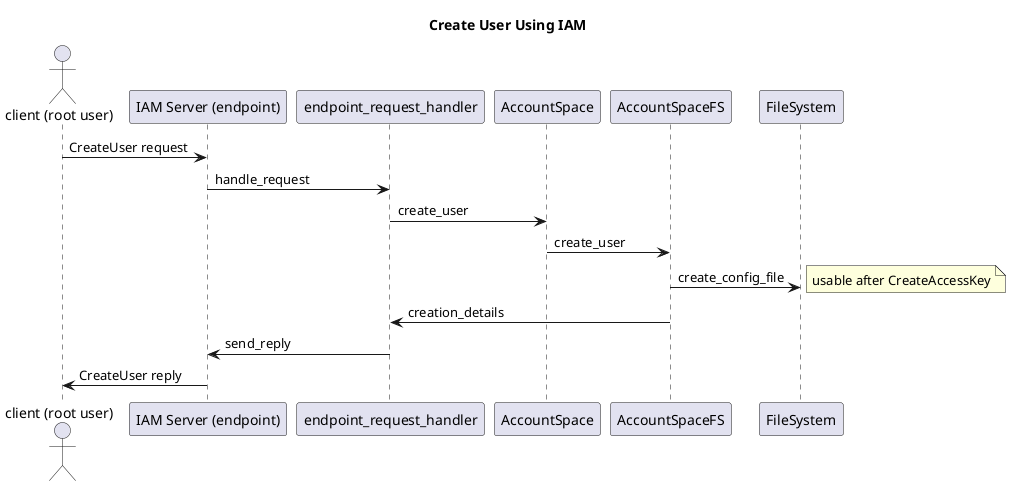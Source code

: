 @startuml
/'To generate png file, use https://www.plantuml.com/plantuml '/

title Create User Using IAM

actor "client (root user)" as C order 10
participant "IAM Server (endpoint)" as IS order 20
participant "endpoint_request_handler" as ERH order 30
participant "AccountSpace" as ASG order 40
participant "AccountSpaceFS" as ASF order 50
participant "FileSystem" as FS order 60

C ->  IS: CreateUser request
IS ->  ERH: handle_request
ERH -> ASG: create_user
ASG -> ASF: create_user
ASF -> FS: create_config_file
note right: usable after CreateAccessKey
ASF -> ERH: creation_details
ERH -> IS: send_reply
IS -> C: CreateUser reply

@enduml
